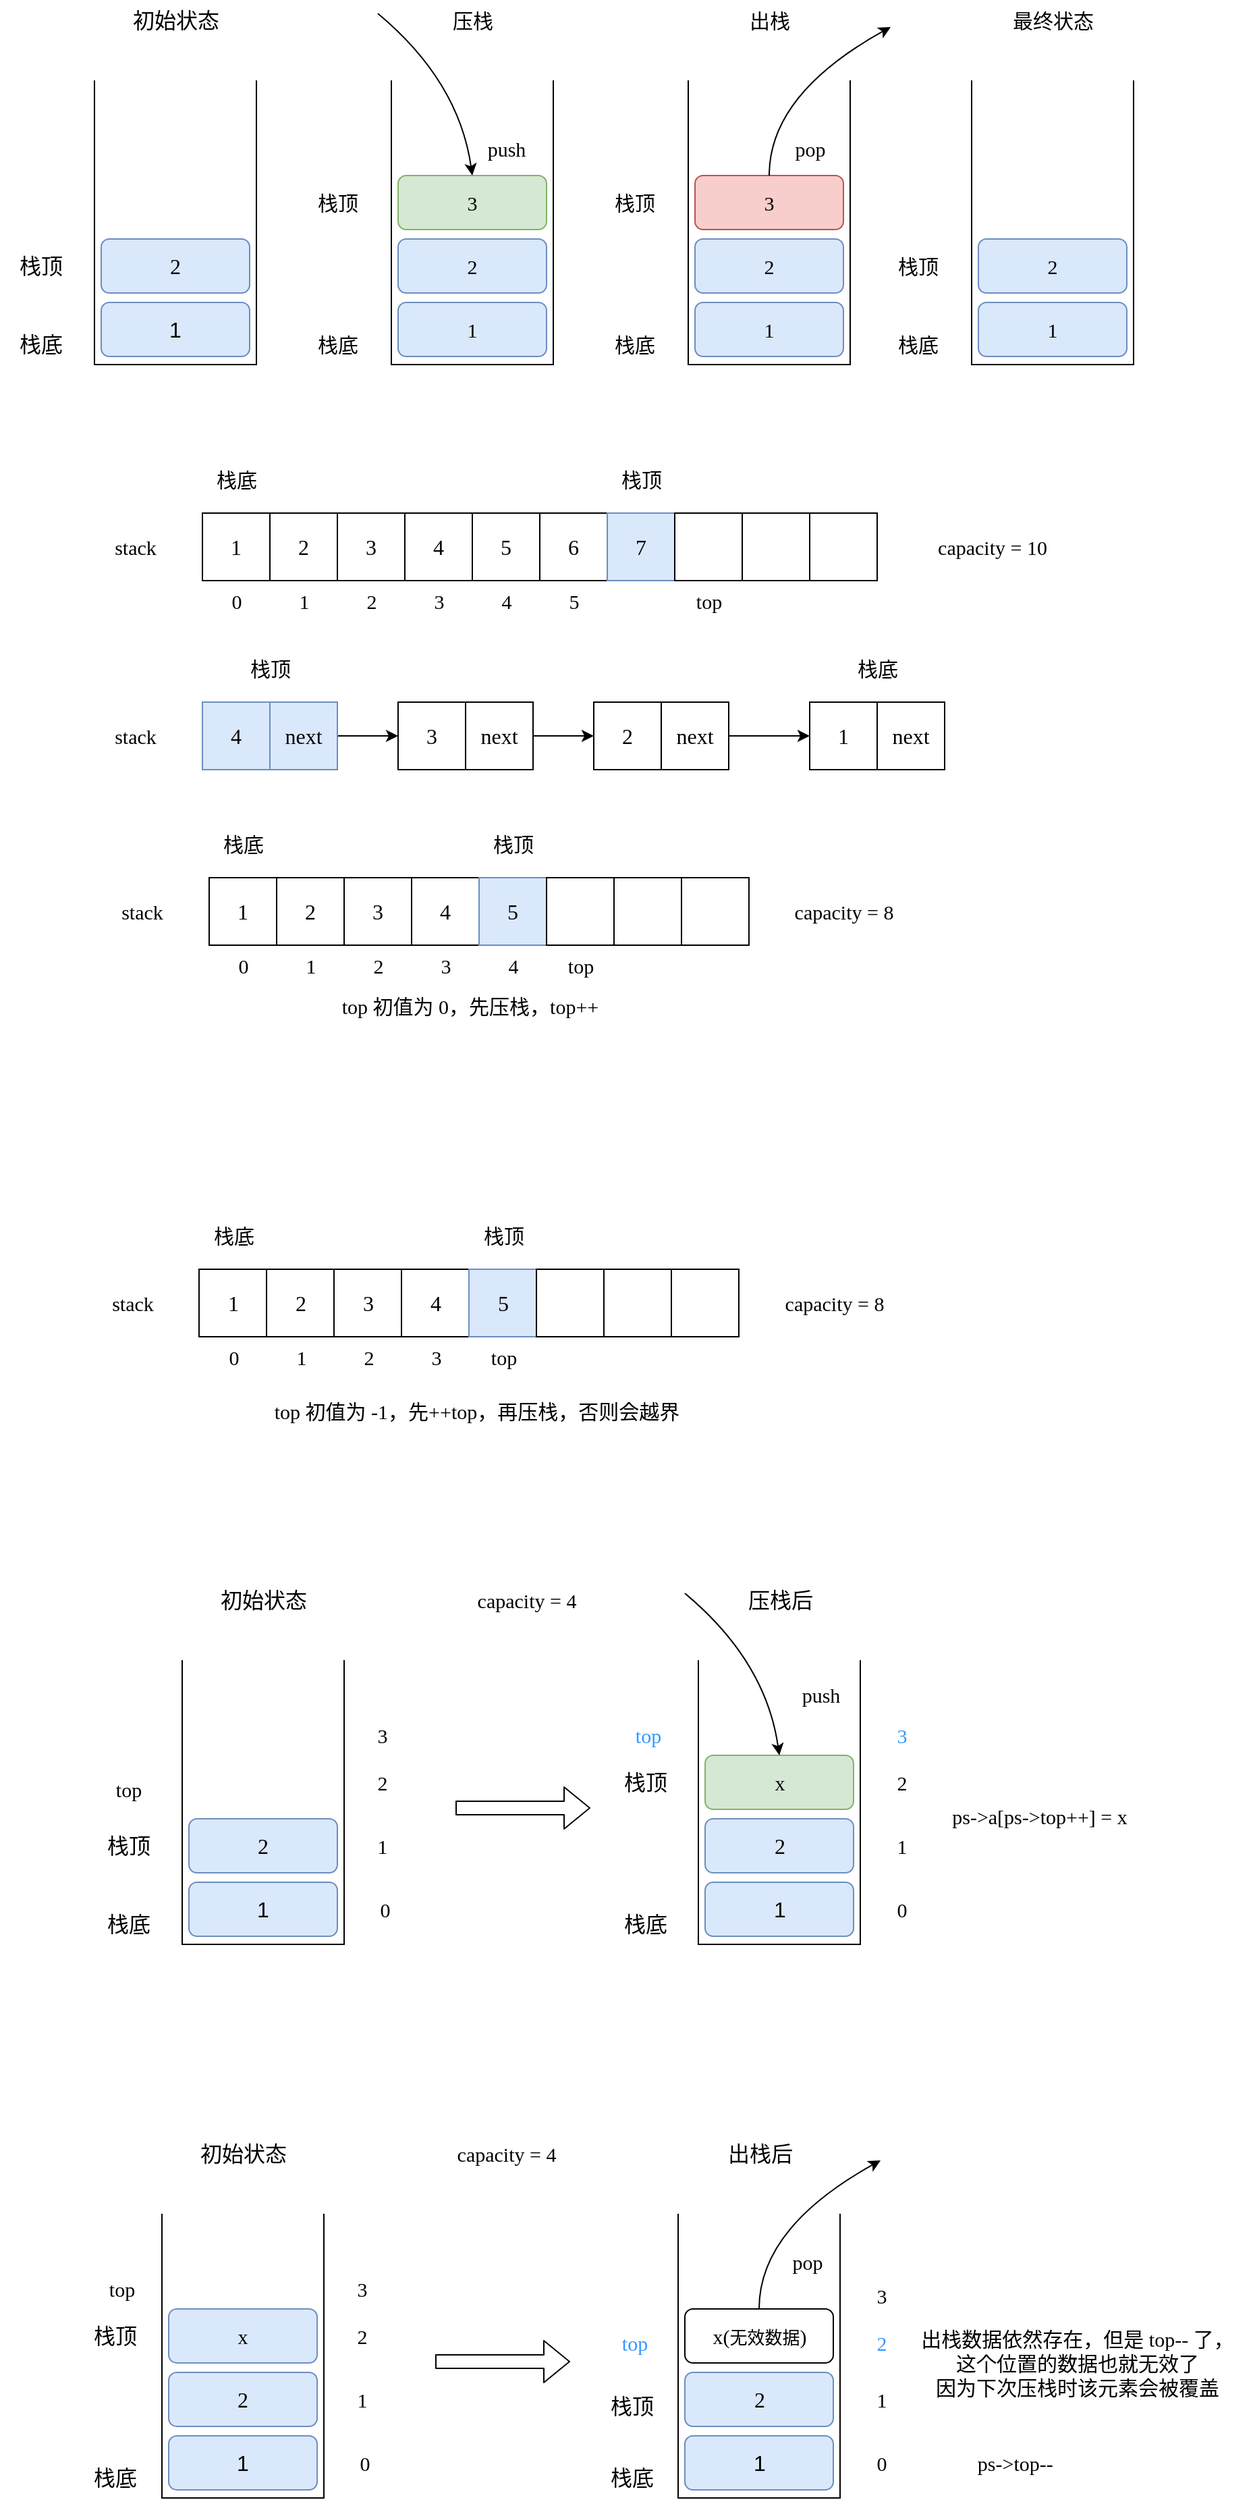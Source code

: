 <mxfile version="20.2.3" type="device"><diagram id="60wvuo0iviCkmxkB--V4" name="第 1 页"><mxGraphModel dx="1038" dy="649" grid="1" gridSize="10" guides="1" tooltips="1" connect="1" arrows="1" fold="1" page="1" pageScale="1" pageWidth="2000" pageHeight="5000" math="0" shadow="0"><root><mxCell id="0"/><mxCell id="1" parent="0"/><mxCell id="sAbOR0zs3oDryg22rv16-1" value="" style="shape=partialRectangle;whiteSpace=wrap;html=1;bottom=1;right=1;left=1;top=0;fillColor=none;routingCenterX=-0.5;" vertex="1" parent="1"><mxGeometry x="180" y="240" width="120" height="210" as="geometry"/></mxCell><mxCell id="sAbOR0zs3oDryg22rv16-2" value="&lt;font style=&quot;font-size: 16px;&quot;&gt;1&lt;/font&gt;" style="rounded=1;whiteSpace=wrap;html=1;fillColor=#dae8fc;strokeColor=#6c8ebf;" vertex="1" parent="1"><mxGeometry x="185" y="404" width="110" height="40" as="geometry"/></mxCell><mxCell id="sAbOR0zs3oDryg22rv16-3" value="&lt;font style=&quot;font-size: 16px;&quot; face=&quot;Comic Sans MS&quot;&gt;2&lt;/font&gt;" style="rounded=1;whiteSpace=wrap;html=1;fillColor=#dae8fc;strokeColor=#6c8ebf;" vertex="1" parent="1"><mxGeometry x="185" y="357" width="110" height="40" as="geometry"/></mxCell><mxCell id="sAbOR0zs3oDryg22rv16-4" value="&lt;font style=&quot;font-size: 16px;&quot; face=&quot;Comic Sans MS&quot;&gt;栈底&lt;/font&gt;" style="text;html=1;align=center;verticalAlign=middle;resizable=0;points=[];autosize=1;strokeColor=none;fillColor=none;" vertex="1" parent="1"><mxGeometry x="110" y="420" width="60" height="30" as="geometry"/></mxCell><mxCell id="sAbOR0zs3oDryg22rv16-5" value="栈顶" style="text;html=1;align=center;verticalAlign=middle;resizable=0;points=[];autosize=1;strokeColor=none;fillColor=none;fontSize=16;fontFamily=Comic Sans MS;" vertex="1" parent="1"><mxGeometry x="110" y="362" width="60" height="30" as="geometry"/></mxCell><mxCell id="sAbOR0zs3oDryg22rv16-6" value="" style="shape=partialRectangle;whiteSpace=wrap;html=1;bottom=1;right=1;left=1;top=0;fillColor=none;routingCenterX=-0.5;fontFamily=Comic Sans MS;fontSize=15;" vertex="1" parent="1"><mxGeometry x="400" y="240" width="120" height="210" as="geometry"/></mxCell><mxCell id="sAbOR0zs3oDryg22rv16-7" value="1" style="rounded=1;whiteSpace=wrap;html=1;fillColor=#dae8fc;strokeColor=#6c8ebf;fontFamily=Comic Sans MS;fontSize=15;" vertex="1" parent="1"><mxGeometry x="405" y="404" width="110" height="40" as="geometry"/></mxCell><mxCell id="sAbOR0zs3oDryg22rv16-8" value="2" style="rounded=1;whiteSpace=wrap;html=1;fillColor=#dae8fc;strokeColor=#6c8ebf;fontFamily=Comic Sans MS;fontSize=15;" vertex="1" parent="1"><mxGeometry x="405" y="357" width="110" height="40" as="geometry"/></mxCell><mxCell id="sAbOR0zs3oDryg22rv16-9" value="&lt;font style=&quot;font-size: 15px;&quot;&gt;栈底&lt;/font&gt;" style="text;html=1;align=center;verticalAlign=middle;resizable=0;points=[];autosize=1;strokeColor=none;fillColor=none;fontFamily=Comic Sans MS;fontSize=15;" vertex="1" parent="1"><mxGeometry x="335" y="420" width="50" height="30" as="geometry"/></mxCell><mxCell id="sAbOR0zs3oDryg22rv16-10" value="栈顶" style="text;html=1;align=center;verticalAlign=middle;resizable=0;points=[];autosize=1;strokeColor=none;fillColor=none;fontSize=15;fontFamily=Comic Sans MS;" vertex="1" parent="1"><mxGeometry x="335" y="315" width="50" height="30" as="geometry"/></mxCell><mxCell id="sAbOR0zs3oDryg22rv16-11" value="3" style="rounded=1;whiteSpace=wrap;html=1;fillColor=#d5e8d4;strokeColor=#82b366;fontFamily=Comic Sans MS;fontSize=15;" vertex="1" parent="1"><mxGeometry x="405" y="310" width="110" height="40" as="geometry"/></mxCell><mxCell id="sAbOR0zs3oDryg22rv16-12" value="" style="endArrow=classic;html=1;fontFamily=Comic Sans MS;fontSize=15;entryX=0.5;entryY=0;entryDx=0;entryDy=0;curved=1;" edge="1" parent="1" target="sAbOR0zs3oDryg22rv16-11"><mxGeometry width="50" height="50" relative="1" as="geometry"><mxPoint x="390" y="190" as="sourcePoint"/><mxPoint x="550" y="310" as="targetPoint"/><Array as="points"><mxPoint x="450" y="240"/></Array></mxGeometry></mxCell><mxCell id="sAbOR0zs3oDryg22rv16-13" value="push" style="text;html=1;align=center;verticalAlign=middle;resizable=0;points=[];autosize=1;strokeColor=none;fillColor=none;fontSize=15;fontFamily=Comic Sans MS;" vertex="1" parent="1"><mxGeometry x="455" y="275" width="60" height="30" as="geometry"/></mxCell><mxCell id="sAbOR0zs3oDryg22rv16-14" value="" style="shape=partialRectangle;whiteSpace=wrap;html=1;bottom=1;right=1;left=1;top=0;fillColor=none;routingCenterX=-0.5;fontFamily=Comic Sans MS;fontSize=15;" vertex="1" parent="1"><mxGeometry x="620" y="240" width="120" height="210" as="geometry"/></mxCell><mxCell id="sAbOR0zs3oDryg22rv16-15" value="1" style="rounded=1;whiteSpace=wrap;html=1;fillColor=#dae8fc;strokeColor=#6c8ebf;fontFamily=Comic Sans MS;fontSize=15;" vertex="1" parent="1"><mxGeometry x="625" y="404" width="110" height="40" as="geometry"/></mxCell><mxCell id="sAbOR0zs3oDryg22rv16-16" value="2" style="rounded=1;whiteSpace=wrap;html=1;fillColor=#dae8fc;strokeColor=#6c8ebf;fontFamily=Comic Sans MS;fontSize=15;" vertex="1" parent="1"><mxGeometry x="625" y="357" width="110" height="40" as="geometry"/></mxCell><mxCell id="sAbOR0zs3oDryg22rv16-17" value="&lt;font style=&quot;font-size: 15px;&quot;&gt;栈底&lt;/font&gt;" style="text;html=1;align=center;verticalAlign=middle;resizable=0;points=[];autosize=1;strokeColor=none;fillColor=none;fontFamily=Comic Sans MS;fontSize=15;" vertex="1" parent="1"><mxGeometry x="555" y="420" width="50" height="30" as="geometry"/></mxCell><mxCell id="sAbOR0zs3oDryg22rv16-18" value="栈顶" style="text;html=1;align=center;verticalAlign=middle;resizable=0;points=[];autosize=1;strokeColor=none;fillColor=none;fontSize=15;fontFamily=Comic Sans MS;" vertex="1" parent="1"><mxGeometry x="555" y="315" width="50" height="30" as="geometry"/></mxCell><mxCell id="sAbOR0zs3oDryg22rv16-19" value="3" style="rounded=1;whiteSpace=wrap;html=1;fillColor=#f8cecc;strokeColor=#b85450;fontFamily=Comic Sans MS;fontSize=15;" vertex="1" parent="1"><mxGeometry x="625" y="310" width="110" height="40" as="geometry"/></mxCell><mxCell id="sAbOR0zs3oDryg22rv16-21" value="pop" style="text;html=1;align=center;verticalAlign=middle;resizable=0;points=[];autosize=1;strokeColor=none;fillColor=none;fontSize=15;fontFamily=Comic Sans MS;" vertex="1" parent="1"><mxGeometry x="685" y="275" width="50" height="30" as="geometry"/></mxCell><mxCell id="sAbOR0zs3oDryg22rv16-23" value="" style="endArrow=classic;html=1;fontFamily=Comic Sans MS;fontSize=15;curved=1;" edge="1" parent="1"><mxGeometry width="50" height="50" relative="1" as="geometry"><mxPoint x="680" y="310" as="sourcePoint"/><mxPoint x="770" y="200" as="targetPoint"/><Array as="points"><mxPoint x="680" y="250"/></Array></mxGeometry></mxCell><mxCell id="sAbOR0zs3oDryg22rv16-24" value="" style="shape=partialRectangle;whiteSpace=wrap;html=1;bottom=1;right=1;left=1;top=0;fillColor=none;routingCenterX=-0.5;fontFamily=Comic Sans MS;fontSize=15;" vertex="1" parent="1"><mxGeometry x="830" y="240" width="120" height="210" as="geometry"/></mxCell><mxCell id="sAbOR0zs3oDryg22rv16-25" value="1" style="rounded=1;whiteSpace=wrap;html=1;fillColor=#dae8fc;strokeColor=#6c8ebf;fontFamily=Comic Sans MS;fontSize=15;" vertex="1" parent="1"><mxGeometry x="835" y="404" width="110" height="40" as="geometry"/></mxCell><mxCell id="sAbOR0zs3oDryg22rv16-26" value="2" style="rounded=1;whiteSpace=wrap;html=1;fillColor=#dae8fc;strokeColor=#6c8ebf;fontFamily=Comic Sans MS;fontSize=15;" vertex="1" parent="1"><mxGeometry x="835" y="357" width="110" height="40" as="geometry"/></mxCell><mxCell id="sAbOR0zs3oDryg22rv16-27" value="&lt;font style=&quot;font-size: 15px;&quot;&gt;栈底&lt;/font&gt;" style="text;html=1;align=center;verticalAlign=middle;resizable=0;points=[];autosize=1;strokeColor=none;fillColor=none;fontFamily=Comic Sans MS;fontSize=15;" vertex="1" parent="1"><mxGeometry x="765" y="420" width="50" height="30" as="geometry"/></mxCell><mxCell id="sAbOR0zs3oDryg22rv16-28" value="栈顶" style="text;html=1;align=center;verticalAlign=middle;resizable=0;points=[];autosize=1;strokeColor=none;fillColor=none;fontSize=15;fontFamily=Comic Sans MS;" vertex="1" parent="1"><mxGeometry x="765" y="362" width="50" height="30" as="geometry"/></mxCell><mxCell id="sAbOR0zs3oDryg22rv16-29" value="压栈" style="text;html=1;align=center;verticalAlign=middle;resizable=0;points=[];autosize=1;strokeColor=none;fillColor=none;fontSize=15;fontFamily=Comic Sans MS;" vertex="1" parent="1"><mxGeometry x="435" y="180" width="50" height="30" as="geometry"/></mxCell><mxCell id="sAbOR0zs3oDryg22rv16-30" value="初始状态" style="text;html=1;align=center;verticalAlign=middle;resizable=0;points=[];autosize=1;strokeColor=none;fillColor=none;fontSize=16;fontFamily=Comic Sans MS;" vertex="1" parent="1"><mxGeometry x="195" y="180" width="90" height="30" as="geometry"/></mxCell><mxCell id="sAbOR0zs3oDryg22rv16-31" value="出栈" style="text;html=1;align=center;verticalAlign=middle;resizable=0;points=[];autosize=1;strokeColor=none;fillColor=none;fontSize=15;fontFamily=Comic Sans MS;" vertex="1" parent="1"><mxGeometry x="655" y="180" width="50" height="30" as="geometry"/></mxCell><mxCell id="sAbOR0zs3oDryg22rv16-32" value="最终状态" style="text;html=1;align=center;verticalAlign=middle;resizable=0;points=[];autosize=1;strokeColor=none;fillColor=none;fontSize=15;fontFamily=Comic Sans MS;" vertex="1" parent="1"><mxGeometry x="850" y="180" width="80" height="30" as="geometry"/></mxCell><mxCell id="sAbOR0zs3oDryg22rv16-33" value="1" style="whiteSpace=wrap;html=1;aspect=fixed;fontFamily=Comic Sans MS;fontSize=16;" vertex="1" parent="1"><mxGeometry x="260" y="560" width="50" height="50" as="geometry"/></mxCell><mxCell id="sAbOR0zs3oDryg22rv16-34" value="2" style="whiteSpace=wrap;html=1;aspect=fixed;fontFamily=Comic Sans MS;fontSize=16;" vertex="1" parent="1"><mxGeometry x="310" y="560" width="50" height="50" as="geometry"/></mxCell><mxCell id="sAbOR0zs3oDryg22rv16-35" value="3" style="whiteSpace=wrap;html=1;aspect=fixed;fontFamily=Comic Sans MS;fontSize=16;" vertex="1" parent="1"><mxGeometry x="360" y="560" width="50" height="50" as="geometry"/></mxCell><mxCell id="sAbOR0zs3oDryg22rv16-36" value="4" style="whiteSpace=wrap;html=1;aspect=fixed;fontFamily=Comic Sans MS;fontSize=16;" vertex="1" parent="1"><mxGeometry x="410" y="560" width="50" height="50" as="geometry"/></mxCell><mxCell id="sAbOR0zs3oDryg22rv16-37" value="5" style="whiteSpace=wrap;html=1;aspect=fixed;fontFamily=Comic Sans MS;fontSize=16;" vertex="1" parent="1"><mxGeometry x="460" y="560" width="50" height="50" as="geometry"/></mxCell><mxCell id="sAbOR0zs3oDryg22rv16-38" value="6" style="whiteSpace=wrap;html=1;aspect=fixed;fontFamily=Comic Sans MS;fontSize=16;" vertex="1" parent="1"><mxGeometry x="510" y="560" width="50" height="50" as="geometry"/></mxCell><mxCell id="sAbOR0zs3oDryg22rv16-39" value="7" style="whiteSpace=wrap;html=1;aspect=fixed;fontFamily=Comic Sans MS;fontSize=16;fillColor=#dae8fc;strokeColor=#6c8ebf;" vertex="1" parent="1"><mxGeometry x="560" y="560" width="50" height="50" as="geometry"/></mxCell><mxCell id="sAbOR0zs3oDryg22rv16-40" value="" style="whiteSpace=wrap;html=1;aspect=fixed;fontFamily=Comic Sans MS;fontSize=16;" vertex="1" parent="1"><mxGeometry x="610" y="560" width="50" height="50" as="geometry"/></mxCell><mxCell id="sAbOR0zs3oDryg22rv16-41" value="" style="whiteSpace=wrap;html=1;aspect=fixed;fontFamily=Comic Sans MS;fontSize=16;" vertex="1" parent="1"><mxGeometry x="660" y="560" width="50" height="50" as="geometry"/></mxCell><mxCell id="sAbOR0zs3oDryg22rv16-42" value="" style="whiteSpace=wrap;html=1;aspect=fixed;fontFamily=Comic Sans MS;fontSize=16;" vertex="1" parent="1"><mxGeometry x="710" y="560" width="50" height="50" as="geometry"/></mxCell><mxCell id="sAbOR0zs3oDryg22rv16-43" value="栈顶" style="text;html=1;align=center;verticalAlign=middle;resizable=0;points=[];autosize=1;strokeColor=none;fillColor=none;fontSize=15;fontFamily=Comic Sans MS;" vertex="1" parent="1"><mxGeometry x="560" y="520" width="50" height="30" as="geometry"/></mxCell><mxCell id="sAbOR0zs3oDryg22rv16-44" value="栈底" style="text;html=1;align=center;verticalAlign=middle;resizable=0;points=[];autosize=1;strokeColor=none;fillColor=none;fontSize=15;fontFamily=Comic Sans MS;" vertex="1" parent="1"><mxGeometry x="260" y="520" width="50" height="30" as="geometry"/></mxCell><mxCell id="sAbOR0zs3oDryg22rv16-46" value="capacity = 10" style="text;html=1;align=center;verticalAlign=middle;resizable=0;points=[];autosize=1;strokeColor=none;fillColor=none;fontSize=15;fontFamily=Comic Sans MS;" vertex="1" parent="1"><mxGeometry x="790" y="570" width="110" height="30" as="geometry"/></mxCell><mxCell id="sAbOR0zs3oDryg22rv16-47" value="0" style="text;html=1;align=center;verticalAlign=middle;resizable=0;points=[];autosize=1;strokeColor=none;fillColor=none;fontSize=15;fontFamily=Comic Sans MS;" vertex="1" parent="1"><mxGeometry x="270" y="610" width="30" height="30" as="geometry"/></mxCell><mxCell id="sAbOR0zs3oDryg22rv16-48" value="1" style="text;html=1;align=center;verticalAlign=middle;resizable=0;points=[];autosize=1;strokeColor=none;fillColor=none;fontSize=15;fontFamily=Comic Sans MS;" vertex="1" parent="1"><mxGeometry x="320" y="610" width="30" height="30" as="geometry"/></mxCell><mxCell id="sAbOR0zs3oDryg22rv16-49" value="2" style="text;html=1;align=center;verticalAlign=middle;resizable=0;points=[];autosize=1;strokeColor=none;fillColor=none;fontSize=15;fontFamily=Comic Sans MS;" vertex="1" parent="1"><mxGeometry x="370" y="610" width="30" height="30" as="geometry"/></mxCell><mxCell id="sAbOR0zs3oDryg22rv16-50" value="3" style="text;html=1;align=center;verticalAlign=middle;resizable=0;points=[];autosize=1;strokeColor=none;fillColor=none;fontSize=15;fontFamily=Comic Sans MS;" vertex="1" parent="1"><mxGeometry x="420" y="610" width="30" height="30" as="geometry"/></mxCell><mxCell id="sAbOR0zs3oDryg22rv16-51" value="4" style="text;html=1;align=center;verticalAlign=middle;resizable=0;points=[];autosize=1;strokeColor=none;fillColor=none;fontSize=15;fontFamily=Comic Sans MS;" vertex="1" parent="1"><mxGeometry x="470" y="610" width="30" height="30" as="geometry"/></mxCell><mxCell id="sAbOR0zs3oDryg22rv16-52" value="5" style="text;html=1;align=center;verticalAlign=middle;resizable=0;points=[];autosize=1;strokeColor=none;fillColor=none;fontSize=15;fontFamily=Comic Sans MS;" vertex="1" parent="1"><mxGeometry x="520" y="610" width="30" height="30" as="geometry"/></mxCell><mxCell id="sAbOR0zs3oDryg22rv16-53" value="top" style="text;html=1;align=center;verticalAlign=middle;resizable=0;points=[];autosize=1;strokeColor=none;fillColor=none;fontSize=15;fontFamily=Comic Sans MS;" vertex="1" parent="1"><mxGeometry x="610" y="610" width="50" height="30" as="geometry"/></mxCell><mxCell id="sAbOR0zs3oDryg22rv16-54" value="stack" style="text;html=1;align=center;verticalAlign=middle;resizable=0;points=[];autosize=1;strokeColor=none;fillColor=none;fontSize=15;fontFamily=Comic Sans MS;" vertex="1" parent="1"><mxGeometry x="180" y="570" width="60" height="30" as="geometry"/></mxCell><mxCell id="sAbOR0zs3oDryg22rv16-55" value="4" style="whiteSpace=wrap;html=1;aspect=fixed;fontFamily=Comic Sans MS;fontSize=16;fillColor=#dae8fc;strokeColor=#6c8ebf;" vertex="1" parent="1"><mxGeometry x="260" y="700" width="50" height="50" as="geometry"/></mxCell><mxCell id="sAbOR0zs3oDryg22rv16-67" style="edgeStyle=orthogonalEdgeStyle;curved=1;orthogonalLoop=1;jettySize=auto;html=1;entryX=0;entryY=0.5;entryDx=0;entryDy=0;fontFamily=Comic Sans MS;fontSize=15;" edge="1" parent="1" source="sAbOR0zs3oDryg22rv16-56" target="sAbOR0zs3oDryg22rv16-57"><mxGeometry relative="1" as="geometry"/></mxCell><mxCell id="sAbOR0zs3oDryg22rv16-56" value="next" style="whiteSpace=wrap;html=1;aspect=fixed;fontFamily=Comic Sans MS;fontSize=16;fillColor=#dae8fc;strokeColor=#6c8ebf;" vertex="1" parent="1"><mxGeometry x="310" y="700" width="50" height="50" as="geometry"/></mxCell><mxCell id="sAbOR0zs3oDryg22rv16-57" value="3" style="whiteSpace=wrap;html=1;aspect=fixed;fontFamily=Comic Sans MS;fontSize=16;" vertex="1" parent="1"><mxGeometry x="405" y="700" width="50" height="50" as="geometry"/></mxCell><mxCell id="sAbOR0zs3oDryg22rv16-68" style="edgeStyle=orthogonalEdgeStyle;curved=1;orthogonalLoop=1;jettySize=auto;html=1;entryX=0;entryY=0.5;entryDx=0;entryDy=0;fontFamily=Comic Sans MS;fontSize=15;" edge="1" parent="1" source="sAbOR0zs3oDryg22rv16-58" target="sAbOR0zs3oDryg22rv16-59"><mxGeometry relative="1" as="geometry"/></mxCell><mxCell id="sAbOR0zs3oDryg22rv16-58" value="next" style="whiteSpace=wrap;html=1;aspect=fixed;fontFamily=Comic Sans MS;fontSize=16;" vertex="1" parent="1"><mxGeometry x="455" y="700" width="50" height="50" as="geometry"/></mxCell><mxCell id="sAbOR0zs3oDryg22rv16-59" value="2" style="whiteSpace=wrap;html=1;aspect=fixed;fontFamily=Comic Sans MS;fontSize=16;" vertex="1" parent="1"><mxGeometry x="550" y="700" width="50" height="50" as="geometry"/></mxCell><mxCell id="sAbOR0zs3oDryg22rv16-69" style="edgeStyle=orthogonalEdgeStyle;curved=1;orthogonalLoop=1;jettySize=auto;html=1;entryX=0;entryY=0.5;entryDx=0;entryDy=0;fontFamily=Comic Sans MS;fontSize=15;" edge="1" parent="1" source="sAbOR0zs3oDryg22rv16-60" target="sAbOR0zs3oDryg22rv16-61"><mxGeometry relative="1" as="geometry"/></mxCell><mxCell id="sAbOR0zs3oDryg22rv16-60" value="next" style="whiteSpace=wrap;html=1;aspect=fixed;fontFamily=Comic Sans MS;fontSize=16;" vertex="1" parent="1"><mxGeometry x="600" y="700" width="50" height="50" as="geometry"/></mxCell><mxCell id="sAbOR0zs3oDryg22rv16-61" value="1" style="whiteSpace=wrap;html=1;aspect=fixed;fontFamily=Comic Sans MS;fontSize=16;" vertex="1" parent="1"><mxGeometry x="710" y="700" width="50" height="50" as="geometry"/></mxCell><mxCell id="sAbOR0zs3oDryg22rv16-62" value="next" style="whiteSpace=wrap;html=1;aspect=fixed;fontFamily=Comic Sans MS;fontSize=16;" vertex="1" parent="1"><mxGeometry x="760" y="700" width="50" height="50" as="geometry"/></mxCell><mxCell id="sAbOR0zs3oDryg22rv16-64" value="stack" style="text;html=1;align=center;verticalAlign=middle;resizable=0;points=[];autosize=1;strokeColor=none;fillColor=none;fontSize=15;fontFamily=Comic Sans MS;" vertex="1" parent="1"><mxGeometry x="180" y="710" width="60" height="30" as="geometry"/></mxCell><mxCell id="sAbOR0zs3oDryg22rv16-65" value="栈顶" style="text;html=1;align=center;verticalAlign=middle;resizable=0;points=[];autosize=1;strokeColor=none;fillColor=none;fontSize=15;fontFamily=Comic Sans MS;" vertex="1" parent="1"><mxGeometry x="285" y="660" width="50" height="30" as="geometry"/></mxCell><mxCell id="sAbOR0zs3oDryg22rv16-66" value="栈底" style="text;html=1;align=center;verticalAlign=middle;resizable=0;points=[];autosize=1;strokeColor=none;fillColor=none;fontSize=15;fontFamily=Comic Sans MS;" vertex="1" parent="1"><mxGeometry x="735" y="660" width="50" height="30" as="geometry"/></mxCell><mxCell id="sAbOR0zs3oDryg22rv16-71" value="1" style="whiteSpace=wrap;html=1;aspect=fixed;fontFamily=Comic Sans MS;fontSize=16;" vertex="1" parent="1"><mxGeometry x="265" y="830" width="50" height="50" as="geometry"/></mxCell><mxCell id="sAbOR0zs3oDryg22rv16-72" value="2" style="whiteSpace=wrap;html=1;aspect=fixed;fontFamily=Comic Sans MS;fontSize=16;" vertex="1" parent="1"><mxGeometry x="315" y="830" width="50" height="50" as="geometry"/></mxCell><mxCell id="sAbOR0zs3oDryg22rv16-73" value="3" style="whiteSpace=wrap;html=1;aspect=fixed;fontFamily=Comic Sans MS;fontSize=16;" vertex="1" parent="1"><mxGeometry x="365" y="830" width="50" height="50" as="geometry"/></mxCell><mxCell id="sAbOR0zs3oDryg22rv16-74" value="4" style="whiteSpace=wrap;html=1;aspect=fixed;fontFamily=Comic Sans MS;fontSize=16;" vertex="1" parent="1"><mxGeometry x="415" y="830" width="50" height="50" as="geometry"/></mxCell><mxCell id="sAbOR0zs3oDryg22rv16-75" value="5" style="whiteSpace=wrap;html=1;aspect=fixed;fontFamily=Comic Sans MS;fontSize=16;fillColor=#dae8fc;strokeColor=#6c8ebf;" vertex="1" parent="1"><mxGeometry x="465" y="830" width="50" height="50" as="geometry"/></mxCell><mxCell id="sAbOR0zs3oDryg22rv16-76" value="" style="whiteSpace=wrap;html=1;aspect=fixed;fontFamily=Comic Sans MS;fontSize=16;" vertex="1" parent="1"><mxGeometry x="515" y="830" width="50" height="50" as="geometry"/></mxCell><mxCell id="sAbOR0zs3oDryg22rv16-77" value="" style="whiteSpace=wrap;html=1;aspect=fixed;fontFamily=Comic Sans MS;fontSize=16;" vertex="1" parent="1"><mxGeometry x="565" y="830" width="50" height="50" as="geometry"/></mxCell><mxCell id="sAbOR0zs3oDryg22rv16-81" value="栈顶" style="text;html=1;align=center;verticalAlign=middle;resizable=0;points=[];autosize=1;strokeColor=none;fillColor=none;fontSize=15;fontFamily=Comic Sans MS;" vertex="1" parent="1"><mxGeometry x="465" y="790" width="50" height="30" as="geometry"/></mxCell><mxCell id="sAbOR0zs3oDryg22rv16-82" value="栈底" style="text;html=1;align=center;verticalAlign=middle;resizable=0;points=[];autosize=1;strokeColor=none;fillColor=none;fontSize=15;fontFamily=Comic Sans MS;" vertex="1" parent="1"><mxGeometry x="265" y="790" width="50" height="30" as="geometry"/></mxCell><mxCell id="sAbOR0zs3oDryg22rv16-83" value="capacity = 8" style="text;html=1;align=center;verticalAlign=middle;resizable=0;points=[];autosize=1;strokeColor=none;fillColor=none;fontSize=15;fontFamily=Comic Sans MS;" vertex="1" parent="1"><mxGeometry x="680" y="840" width="110" height="30" as="geometry"/></mxCell><mxCell id="sAbOR0zs3oDryg22rv16-84" value="0" style="text;html=1;align=center;verticalAlign=middle;resizable=0;points=[];autosize=1;strokeColor=none;fillColor=none;fontSize=15;fontFamily=Comic Sans MS;" vertex="1" parent="1"><mxGeometry x="275" y="880" width="30" height="30" as="geometry"/></mxCell><mxCell id="sAbOR0zs3oDryg22rv16-85" value="1" style="text;html=1;align=center;verticalAlign=middle;resizable=0;points=[];autosize=1;strokeColor=none;fillColor=none;fontSize=15;fontFamily=Comic Sans MS;" vertex="1" parent="1"><mxGeometry x="325" y="880" width="30" height="30" as="geometry"/></mxCell><mxCell id="sAbOR0zs3oDryg22rv16-86" value="2" style="text;html=1;align=center;verticalAlign=middle;resizable=0;points=[];autosize=1;strokeColor=none;fillColor=none;fontSize=15;fontFamily=Comic Sans MS;" vertex="1" parent="1"><mxGeometry x="375" y="880" width="30" height="30" as="geometry"/></mxCell><mxCell id="sAbOR0zs3oDryg22rv16-87" value="3" style="text;html=1;align=center;verticalAlign=middle;resizable=0;points=[];autosize=1;strokeColor=none;fillColor=none;fontSize=15;fontFamily=Comic Sans MS;" vertex="1" parent="1"><mxGeometry x="425" y="880" width="30" height="30" as="geometry"/></mxCell><mxCell id="sAbOR0zs3oDryg22rv16-90" value="top" style="text;html=1;align=center;verticalAlign=middle;resizable=0;points=[];autosize=1;strokeColor=none;fillColor=none;fontSize=15;fontFamily=Comic Sans MS;" vertex="1" parent="1"><mxGeometry x="515" y="880" width="50" height="30" as="geometry"/></mxCell><mxCell id="sAbOR0zs3oDryg22rv16-91" value="stack" style="text;html=1;align=center;verticalAlign=middle;resizable=0;points=[];autosize=1;strokeColor=none;fillColor=none;fontSize=15;fontFamily=Comic Sans MS;" vertex="1" parent="1"><mxGeometry x="185" y="840" width="60" height="30" as="geometry"/></mxCell><mxCell id="sAbOR0zs3oDryg22rv16-92" value="" style="whiteSpace=wrap;html=1;aspect=fixed;fontFamily=Comic Sans MS;fontSize=16;" vertex="1" parent="1"><mxGeometry x="615" y="830" width="50" height="50" as="geometry"/></mxCell><mxCell id="sAbOR0zs3oDryg22rv16-95" value="1" style="whiteSpace=wrap;html=1;aspect=fixed;fontFamily=Comic Sans MS;fontSize=16;" vertex="1" parent="1"><mxGeometry x="257.5" y="1120" width="50" height="50" as="geometry"/></mxCell><mxCell id="sAbOR0zs3oDryg22rv16-96" value="2" style="whiteSpace=wrap;html=1;aspect=fixed;fontFamily=Comic Sans MS;fontSize=16;" vertex="1" parent="1"><mxGeometry x="307.5" y="1120" width="50" height="50" as="geometry"/></mxCell><mxCell id="sAbOR0zs3oDryg22rv16-97" value="3" style="whiteSpace=wrap;html=1;aspect=fixed;fontFamily=Comic Sans MS;fontSize=16;" vertex="1" parent="1"><mxGeometry x="357.5" y="1120" width="50" height="50" as="geometry"/></mxCell><mxCell id="sAbOR0zs3oDryg22rv16-98" value="4" style="whiteSpace=wrap;html=1;aspect=fixed;fontFamily=Comic Sans MS;fontSize=16;" vertex="1" parent="1"><mxGeometry x="407.5" y="1120" width="50" height="50" as="geometry"/></mxCell><mxCell id="sAbOR0zs3oDryg22rv16-99" value="5" style="whiteSpace=wrap;html=1;aspect=fixed;fontFamily=Comic Sans MS;fontSize=16;fillColor=#dae8fc;strokeColor=#6c8ebf;" vertex="1" parent="1"><mxGeometry x="457.5" y="1120" width="50" height="50" as="geometry"/></mxCell><mxCell id="sAbOR0zs3oDryg22rv16-100" value="" style="whiteSpace=wrap;html=1;aspect=fixed;fontFamily=Comic Sans MS;fontSize=16;" vertex="1" parent="1"><mxGeometry x="507.5" y="1120" width="50" height="50" as="geometry"/></mxCell><mxCell id="sAbOR0zs3oDryg22rv16-101" value="" style="whiteSpace=wrap;html=1;aspect=fixed;fontFamily=Comic Sans MS;fontSize=16;" vertex="1" parent="1"><mxGeometry x="557.5" y="1120" width="50" height="50" as="geometry"/></mxCell><mxCell id="sAbOR0zs3oDryg22rv16-102" value="栈顶" style="text;html=1;align=center;verticalAlign=middle;resizable=0;points=[];autosize=1;strokeColor=none;fillColor=none;fontSize=15;fontFamily=Comic Sans MS;" vertex="1" parent="1"><mxGeometry x="457.5" y="1080" width="50" height="30" as="geometry"/></mxCell><mxCell id="sAbOR0zs3oDryg22rv16-103" value="栈底" style="text;html=1;align=center;verticalAlign=middle;resizable=0;points=[];autosize=1;strokeColor=none;fillColor=none;fontSize=15;fontFamily=Comic Sans MS;" vertex="1" parent="1"><mxGeometry x="257.5" y="1080" width="50" height="30" as="geometry"/></mxCell><mxCell id="sAbOR0zs3oDryg22rv16-104" value="capacity = 8" style="text;html=1;align=center;verticalAlign=middle;resizable=0;points=[];autosize=1;strokeColor=none;fillColor=none;fontSize=15;fontFamily=Comic Sans MS;" vertex="1" parent="1"><mxGeometry x="672.5" y="1130" width="110" height="30" as="geometry"/></mxCell><mxCell id="sAbOR0zs3oDryg22rv16-105" value="0" style="text;html=1;align=center;verticalAlign=middle;resizable=0;points=[];autosize=1;strokeColor=none;fillColor=none;fontSize=15;fontFamily=Comic Sans MS;" vertex="1" parent="1"><mxGeometry x="267.5" y="1170" width="30" height="30" as="geometry"/></mxCell><mxCell id="sAbOR0zs3oDryg22rv16-106" value="1" style="text;html=1;align=center;verticalAlign=middle;resizable=0;points=[];autosize=1;strokeColor=none;fillColor=none;fontSize=15;fontFamily=Comic Sans MS;" vertex="1" parent="1"><mxGeometry x="317.5" y="1170" width="30" height="30" as="geometry"/></mxCell><mxCell id="sAbOR0zs3oDryg22rv16-107" value="2" style="text;html=1;align=center;verticalAlign=middle;resizable=0;points=[];autosize=1;strokeColor=none;fillColor=none;fontSize=15;fontFamily=Comic Sans MS;" vertex="1" parent="1"><mxGeometry x="367.5" y="1170" width="30" height="30" as="geometry"/></mxCell><mxCell id="sAbOR0zs3oDryg22rv16-108" value="3" style="text;html=1;align=center;verticalAlign=middle;resizable=0;points=[];autosize=1;strokeColor=none;fillColor=none;fontSize=15;fontFamily=Comic Sans MS;" vertex="1" parent="1"><mxGeometry x="417.5" y="1170" width="30" height="30" as="geometry"/></mxCell><mxCell id="sAbOR0zs3oDryg22rv16-109" value="top" style="text;html=1;align=center;verticalAlign=middle;resizable=0;points=[];autosize=1;strokeColor=none;fillColor=none;fontSize=15;fontFamily=Comic Sans MS;" vertex="1" parent="1"><mxGeometry x="457.5" y="1170" width="50" height="30" as="geometry"/></mxCell><mxCell id="sAbOR0zs3oDryg22rv16-110" value="stack" style="text;html=1;align=center;verticalAlign=middle;resizable=0;points=[];autosize=1;strokeColor=none;fillColor=none;fontSize=15;fontFamily=Comic Sans MS;" vertex="1" parent="1"><mxGeometry x="177.5" y="1130" width="60" height="30" as="geometry"/></mxCell><mxCell id="sAbOR0zs3oDryg22rv16-111" value="" style="whiteSpace=wrap;html=1;aspect=fixed;fontFamily=Comic Sans MS;fontSize=16;" vertex="1" parent="1"><mxGeometry x="607.5" y="1120" width="50" height="50" as="geometry"/></mxCell><mxCell id="sAbOR0zs3oDryg22rv16-112" value="4" style="text;html=1;align=center;verticalAlign=middle;resizable=0;points=[];autosize=1;strokeColor=none;fillColor=none;fontSize=15;fontFamily=Comic Sans MS;" vertex="1" parent="1"><mxGeometry x="475" y="880" width="30" height="30" as="geometry"/></mxCell><mxCell id="sAbOR0zs3oDryg22rv16-113" value="top 初值为 0，先压栈，top++" style="text;html=1;align=center;verticalAlign=middle;resizable=0;points=[];autosize=1;strokeColor=none;fillColor=none;fontSize=15;fontFamily=Comic Sans MS;" vertex="1" parent="1"><mxGeometry x="347.5" y="910" width="220" height="30" as="geometry"/></mxCell><mxCell id="sAbOR0zs3oDryg22rv16-114" value="top 初值为 -1，先++top，再压栈，否则会越界" style="text;html=1;align=center;verticalAlign=middle;resizable=0;points=[];autosize=1;strokeColor=none;fillColor=none;fontSize=15;fontFamily=Comic Sans MS;" vertex="1" parent="1"><mxGeometry x="297.5" y="1210" width="330" height="30" as="geometry"/></mxCell><mxCell id="sAbOR0zs3oDryg22rv16-116" value="" style="shape=partialRectangle;whiteSpace=wrap;html=1;bottom=1;right=1;left=1;top=0;fillColor=none;routingCenterX=-0.5;" vertex="1" parent="1"><mxGeometry x="245" y="1410" width="120" height="210" as="geometry"/></mxCell><mxCell id="sAbOR0zs3oDryg22rv16-117" value="&lt;font style=&quot;font-size: 16px;&quot;&gt;1&lt;/font&gt;" style="rounded=1;whiteSpace=wrap;html=1;fillColor=#dae8fc;strokeColor=#6c8ebf;" vertex="1" parent="1"><mxGeometry x="250" y="1574" width="110" height="40" as="geometry"/></mxCell><mxCell id="sAbOR0zs3oDryg22rv16-118" value="&lt;font style=&quot;font-size: 16px;&quot; face=&quot;Comic Sans MS&quot;&gt;2&lt;/font&gt;" style="rounded=1;whiteSpace=wrap;html=1;fillColor=#dae8fc;strokeColor=#6c8ebf;" vertex="1" parent="1"><mxGeometry x="250" y="1527" width="110" height="40" as="geometry"/></mxCell><mxCell id="sAbOR0zs3oDryg22rv16-119" value="&lt;font style=&quot;font-size: 16px;&quot; face=&quot;Comic Sans MS&quot;&gt;栈底&lt;/font&gt;" style="text;html=1;align=center;verticalAlign=middle;resizable=0;points=[];autosize=1;strokeColor=none;fillColor=none;" vertex="1" parent="1"><mxGeometry x="175" y="1590" width="60" height="30" as="geometry"/></mxCell><mxCell id="sAbOR0zs3oDryg22rv16-120" value="栈顶" style="text;html=1;align=center;verticalAlign=middle;resizable=0;points=[];autosize=1;strokeColor=none;fillColor=none;fontSize=16;fontFamily=Comic Sans MS;" vertex="1" parent="1"><mxGeometry x="175" y="1532" width="60" height="30" as="geometry"/></mxCell><mxCell id="sAbOR0zs3oDryg22rv16-121" value="初始状态" style="text;html=1;align=center;verticalAlign=middle;resizable=0;points=[];autosize=1;strokeColor=none;fillColor=none;fontSize=16;fontFamily=Comic Sans MS;" vertex="1" parent="1"><mxGeometry x="260" y="1350" width="90" height="30" as="geometry"/></mxCell><mxCell id="sAbOR0zs3oDryg22rv16-122" value="" style="shape=partialRectangle;whiteSpace=wrap;html=1;bottom=1;right=1;left=1;top=0;fillColor=none;routingCenterX=-0.5;" vertex="1" parent="1"><mxGeometry x="627.5" y="1410" width="120" height="210" as="geometry"/></mxCell><mxCell id="sAbOR0zs3oDryg22rv16-123" value="&lt;font style=&quot;font-size: 16px;&quot;&gt;1&lt;/font&gt;" style="rounded=1;whiteSpace=wrap;html=1;fillColor=#dae8fc;strokeColor=#6c8ebf;" vertex="1" parent="1"><mxGeometry x="632.5" y="1574" width="110" height="40" as="geometry"/></mxCell><mxCell id="sAbOR0zs3oDryg22rv16-124" value="&lt;font style=&quot;font-size: 16px;&quot; face=&quot;Comic Sans MS&quot;&gt;2&lt;/font&gt;" style="rounded=1;whiteSpace=wrap;html=1;fillColor=#dae8fc;strokeColor=#6c8ebf;" vertex="1" parent="1"><mxGeometry x="632.5" y="1527" width="110" height="40" as="geometry"/></mxCell><mxCell id="sAbOR0zs3oDryg22rv16-125" value="&lt;font style=&quot;font-size: 16px;&quot; face=&quot;Comic Sans MS&quot;&gt;栈底&lt;/font&gt;" style="text;html=1;align=center;verticalAlign=middle;resizable=0;points=[];autosize=1;strokeColor=none;fillColor=none;" vertex="1" parent="1"><mxGeometry x="557.5" y="1590" width="60" height="30" as="geometry"/></mxCell><mxCell id="sAbOR0zs3oDryg22rv16-126" value="栈顶" style="text;html=1;align=center;verticalAlign=middle;resizable=0;points=[];autosize=1;strokeColor=none;fillColor=none;fontSize=16;fontFamily=Comic Sans MS;" vertex="1" parent="1"><mxGeometry x="557.5" y="1485" width="60" height="30" as="geometry"/></mxCell><mxCell id="sAbOR0zs3oDryg22rv16-127" value="压栈后" style="text;html=1;align=center;verticalAlign=middle;resizable=0;points=[];autosize=1;strokeColor=none;fillColor=none;fontSize=16;fontFamily=Comic Sans MS;" vertex="1" parent="1"><mxGeometry x="652.5" y="1350" width="70" height="30" as="geometry"/></mxCell><mxCell id="sAbOR0zs3oDryg22rv16-128" value="top" style="text;html=1;align=center;verticalAlign=middle;resizable=0;points=[];autosize=1;strokeColor=none;fillColor=none;fontSize=15;fontFamily=Comic Sans MS;" vertex="1" parent="1"><mxGeometry x="180" y="1490" width="50" height="30" as="geometry"/></mxCell><mxCell id="sAbOR0zs3oDryg22rv16-129" value="0" style="text;html=1;align=center;verticalAlign=middle;resizable=0;points=[];autosize=1;strokeColor=none;fillColor=none;fontSize=15;fontFamily=Comic Sans MS;" vertex="1" parent="1"><mxGeometry x="380" y="1579" width="30" height="30" as="geometry"/></mxCell><mxCell id="sAbOR0zs3oDryg22rv16-130" value="1" style="text;html=1;align=center;verticalAlign=middle;resizable=0;points=[];autosize=1;strokeColor=none;fillColor=none;fontSize=15;fontFamily=Comic Sans MS;" vertex="1" parent="1"><mxGeometry x="377.5" y="1532" width="30" height="30" as="geometry"/></mxCell><mxCell id="sAbOR0zs3oDryg22rv16-131" value="2" style="text;html=1;align=center;verticalAlign=middle;resizable=0;points=[];autosize=1;strokeColor=none;fillColor=none;fontSize=15;fontFamily=Comic Sans MS;" vertex="1" parent="1"><mxGeometry x="377.5" y="1485" width="30" height="30" as="geometry"/></mxCell><mxCell id="sAbOR0zs3oDryg22rv16-132" value="x" style="rounded=1;whiteSpace=wrap;html=1;fillColor=#d5e8d4;strokeColor=#82b366;fontFamily=Comic Sans MS;fontSize=15;" vertex="1" parent="1"><mxGeometry x="632.5" y="1480" width="110" height="40" as="geometry"/></mxCell><mxCell id="sAbOR0zs3oDryg22rv16-133" value="" style="endArrow=classic;html=1;fontFamily=Comic Sans MS;fontSize=15;entryX=0.5;entryY=0;entryDx=0;entryDy=0;curved=1;" edge="1" parent="1"><mxGeometry width="50" height="50" relative="1" as="geometry"><mxPoint x="617.5" y="1360" as="sourcePoint"/><mxPoint x="687.5" y="1480" as="targetPoint"/><Array as="points"><mxPoint x="677.5" y="1410"/></Array></mxGeometry></mxCell><mxCell id="sAbOR0zs3oDryg22rv16-134" value="&lt;font color=&quot;#3399ff&quot;&gt;top&lt;/font&gt;" style="text;html=1;align=center;verticalAlign=middle;resizable=0;points=[];autosize=1;strokeColor=none;fillColor=none;fontSize=15;fontFamily=Comic Sans MS;" vertex="1" parent="1"><mxGeometry x="565" y="1450" width="50" height="30" as="geometry"/></mxCell><mxCell id="sAbOR0zs3oDryg22rv16-135" value="0" style="text;html=1;align=center;verticalAlign=middle;resizable=0;points=[];autosize=1;strokeColor=none;fillColor=none;fontSize=15;fontFamily=Comic Sans MS;fontColor=#000000;" vertex="1" parent="1"><mxGeometry x="762.5" y="1579" width="30" height="30" as="geometry"/></mxCell><mxCell id="sAbOR0zs3oDryg22rv16-136" value="1" style="text;html=1;align=center;verticalAlign=middle;resizable=0;points=[];autosize=1;strokeColor=none;fillColor=none;fontSize=15;fontFamily=Comic Sans MS;fontColor=#000000;" vertex="1" parent="1"><mxGeometry x="762.5" y="1532" width="30" height="30" as="geometry"/></mxCell><mxCell id="sAbOR0zs3oDryg22rv16-138" value="2" style="text;html=1;align=center;verticalAlign=middle;resizable=0;points=[];autosize=1;strokeColor=none;fillColor=none;fontSize=15;fontFamily=Comic Sans MS;fontColor=#000000;" vertex="1" parent="1"><mxGeometry x="762.5" y="1485" width="30" height="30" as="geometry"/></mxCell><mxCell id="sAbOR0zs3oDryg22rv16-140" value="&lt;font color=&quot;#3399ff&quot;&gt;3&lt;/font&gt;" style="text;html=1;align=center;verticalAlign=middle;resizable=0;points=[];autosize=1;strokeColor=none;fillColor=none;fontSize=15;fontFamily=Comic Sans MS;fontColor=#000000;" vertex="1" parent="1"><mxGeometry x="762.5" y="1450" width="30" height="30" as="geometry"/></mxCell><mxCell id="sAbOR0zs3oDryg22rv16-141" value="" style="shape=flexArrow;endArrow=classic;html=1;fontFamily=Comic Sans MS;fontSize=15;fontColor=#000000;curved=1;" edge="1" parent="1"><mxGeometry width="50" height="50" relative="1" as="geometry"><mxPoint x="447.5" y="1519" as="sourcePoint"/><mxPoint x="547.5" y="1519" as="targetPoint"/></mxGeometry></mxCell><mxCell id="sAbOR0zs3oDryg22rv16-142" value="ps-&amp;gt;a[ps-&amp;gt;top++] = x" style="text;html=1;align=center;verticalAlign=middle;resizable=0;points=[];autosize=1;strokeColor=none;fillColor=none;fontSize=15;fontFamily=Comic Sans MS;fontColor=#000000;" vertex="1" parent="1"><mxGeometry x="800" y="1510" width="160" height="30" as="geometry"/></mxCell><mxCell id="sAbOR0zs3oDryg22rv16-143" value="&lt;font color=&quot;#000000&quot;&gt;capacity = 4&lt;/font&gt;" style="text;html=1;align=center;verticalAlign=middle;resizable=0;points=[];autosize=1;strokeColor=none;fillColor=none;fontSize=15;fontFamily=Comic Sans MS;fontColor=#3399FF;" vertex="1" parent="1"><mxGeometry x="445" y="1350" width="110" height="30" as="geometry"/></mxCell><mxCell id="sAbOR0zs3oDryg22rv16-144" value="3" style="text;html=1;align=center;verticalAlign=middle;resizable=0;points=[];autosize=1;strokeColor=none;fillColor=none;fontSize=15;fontFamily=Comic Sans MS;fontColor=#000000;" vertex="1" parent="1"><mxGeometry x="377.5" y="1450" width="30" height="30" as="geometry"/></mxCell><mxCell id="sAbOR0zs3oDryg22rv16-146" value="" style="shape=partialRectangle;whiteSpace=wrap;html=1;bottom=1;right=1;left=1;top=0;fillColor=none;routingCenterX=-0.5;" vertex="1" parent="1"><mxGeometry x="230" y="1820" width="120" height="210" as="geometry"/></mxCell><mxCell id="sAbOR0zs3oDryg22rv16-147" value="&lt;font style=&quot;font-size: 16px;&quot;&gt;1&lt;/font&gt;" style="rounded=1;whiteSpace=wrap;html=1;fillColor=#dae8fc;strokeColor=#6c8ebf;" vertex="1" parent="1"><mxGeometry x="235" y="1984" width="110" height="40" as="geometry"/></mxCell><mxCell id="sAbOR0zs3oDryg22rv16-148" value="&lt;font style=&quot;font-size: 16px;&quot; face=&quot;Comic Sans MS&quot;&gt;2&lt;/font&gt;" style="rounded=1;whiteSpace=wrap;html=1;fillColor=#dae8fc;strokeColor=#6c8ebf;" vertex="1" parent="1"><mxGeometry x="235" y="1937" width="110" height="40" as="geometry"/></mxCell><mxCell id="sAbOR0zs3oDryg22rv16-149" value="&lt;font style=&quot;font-size: 16px;&quot; face=&quot;Comic Sans MS&quot;&gt;栈底&lt;/font&gt;" style="text;html=1;align=center;verticalAlign=middle;resizable=0;points=[];autosize=1;strokeColor=none;fillColor=none;" vertex="1" parent="1"><mxGeometry x="165" y="2000" width="60" height="30" as="geometry"/></mxCell><mxCell id="sAbOR0zs3oDryg22rv16-150" value="栈顶" style="text;html=1;align=center;verticalAlign=middle;resizable=0;points=[];autosize=1;strokeColor=none;fillColor=none;fontSize=16;fontFamily=Comic Sans MS;" vertex="1" parent="1"><mxGeometry x="165" y="1895" width="60" height="30" as="geometry"/></mxCell><mxCell id="sAbOR0zs3oDryg22rv16-151" value="初始状态" style="text;html=1;align=center;verticalAlign=middle;resizable=0;points=[];autosize=1;strokeColor=none;fillColor=none;fontSize=16;fontFamily=Comic Sans MS;" vertex="1" parent="1"><mxGeometry x="245" y="1760" width="90" height="30" as="geometry"/></mxCell><mxCell id="sAbOR0zs3oDryg22rv16-152" value="" style="shape=partialRectangle;whiteSpace=wrap;html=1;bottom=1;right=1;left=1;top=0;fillColor=none;routingCenterX=-0.5;" vertex="1" parent="1"><mxGeometry x="612.5" y="1820" width="120" height="210" as="geometry"/></mxCell><mxCell id="sAbOR0zs3oDryg22rv16-153" value="&lt;font style=&quot;font-size: 16px;&quot;&gt;1&lt;/font&gt;" style="rounded=1;whiteSpace=wrap;html=1;fillColor=#dae8fc;strokeColor=#6c8ebf;" vertex="1" parent="1"><mxGeometry x="617.5" y="1984" width="110" height="40" as="geometry"/></mxCell><mxCell id="sAbOR0zs3oDryg22rv16-154" value="&lt;font style=&quot;font-size: 16px;&quot; face=&quot;Comic Sans MS&quot;&gt;2&lt;/font&gt;" style="rounded=1;whiteSpace=wrap;html=1;fillColor=#dae8fc;strokeColor=#6c8ebf;" vertex="1" parent="1"><mxGeometry x="617.5" y="1937" width="110" height="40" as="geometry"/></mxCell><mxCell id="sAbOR0zs3oDryg22rv16-155" value="&lt;font style=&quot;font-size: 16px;&quot; face=&quot;Comic Sans MS&quot;&gt;栈底&lt;/font&gt;" style="text;html=1;align=center;verticalAlign=middle;resizable=0;points=[];autosize=1;strokeColor=none;fillColor=none;" vertex="1" parent="1"><mxGeometry x="547.5" y="2000" width="60" height="30" as="geometry"/></mxCell><mxCell id="sAbOR0zs3oDryg22rv16-156" value="栈顶" style="text;html=1;align=center;verticalAlign=middle;resizable=0;points=[];autosize=1;strokeColor=none;fillColor=none;fontSize=16;fontFamily=Comic Sans MS;" vertex="1" parent="1"><mxGeometry x="547.5" y="1947" width="60" height="30" as="geometry"/></mxCell><mxCell id="sAbOR0zs3oDryg22rv16-157" value="出栈后" style="text;html=1;align=center;verticalAlign=middle;resizable=0;points=[];autosize=1;strokeColor=none;fillColor=none;fontSize=16;fontFamily=Comic Sans MS;" vertex="1" parent="1"><mxGeometry x="637.5" y="1760" width="70" height="30" as="geometry"/></mxCell><mxCell id="sAbOR0zs3oDryg22rv16-158" value="top" style="text;html=1;align=center;verticalAlign=middle;resizable=0;points=[];autosize=1;strokeColor=none;fillColor=none;fontSize=15;fontFamily=Comic Sans MS;" vertex="1" parent="1"><mxGeometry x="175" y="1860" width="50" height="30" as="geometry"/></mxCell><mxCell id="sAbOR0zs3oDryg22rv16-159" value="0" style="text;html=1;align=center;verticalAlign=middle;resizable=0;points=[];autosize=1;strokeColor=none;fillColor=none;fontSize=15;fontFamily=Comic Sans MS;" vertex="1" parent="1"><mxGeometry x="365" y="1989" width="30" height="30" as="geometry"/></mxCell><mxCell id="sAbOR0zs3oDryg22rv16-160" value="1" style="text;html=1;align=center;verticalAlign=middle;resizable=0;points=[];autosize=1;strokeColor=none;fillColor=none;fontSize=15;fontFamily=Comic Sans MS;" vertex="1" parent="1"><mxGeometry x="362.5" y="1942" width="30" height="30" as="geometry"/></mxCell><mxCell id="sAbOR0zs3oDryg22rv16-161" value="2" style="text;html=1;align=center;verticalAlign=middle;resizable=0;points=[];autosize=1;strokeColor=none;fillColor=none;fontSize=15;fontFamily=Comic Sans MS;" vertex="1" parent="1"><mxGeometry x="362.5" y="1895" width="30" height="30" as="geometry"/></mxCell><mxCell id="sAbOR0zs3oDryg22rv16-164" value="&lt;font color=&quot;#3399ff&quot;&gt;top&lt;/font&gt;" style="text;html=1;align=center;verticalAlign=middle;resizable=0;points=[];autosize=1;strokeColor=none;fillColor=none;fontSize=15;fontFamily=Comic Sans MS;" vertex="1" parent="1"><mxGeometry x="555" y="1900" width="50" height="30" as="geometry"/></mxCell><mxCell id="sAbOR0zs3oDryg22rv16-165" value="0" style="text;html=1;align=center;verticalAlign=middle;resizable=0;points=[];autosize=1;strokeColor=none;fillColor=none;fontSize=15;fontFamily=Comic Sans MS;fontColor=#000000;" vertex="1" parent="1"><mxGeometry x="747.5" y="1989" width="30" height="30" as="geometry"/></mxCell><mxCell id="sAbOR0zs3oDryg22rv16-166" value="1" style="text;html=1;align=center;verticalAlign=middle;resizable=0;points=[];autosize=1;strokeColor=none;fillColor=none;fontSize=15;fontFamily=Comic Sans MS;fontColor=#000000;" vertex="1" parent="1"><mxGeometry x="747.5" y="1942" width="30" height="30" as="geometry"/></mxCell><mxCell id="sAbOR0zs3oDryg22rv16-167" value="&lt;font color=&quot;#3399ff&quot;&gt;2&lt;/font&gt;" style="text;html=1;align=center;verticalAlign=middle;resizable=0;points=[];autosize=1;strokeColor=none;fillColor=none;fontSize=15;fontFamily=Comic Sans MS;fontColor=#000000;" vertex="1" parent="1"><mxGeometry x="747.5" y="1900" width="30" height="30" as="geometry"/></mxCell><mxCell id="sAbOR0zs3oDryg22rv16-168" value="3" style="text;html=1;align=center;verticalAlign=middle;resizable=0;points=[];autosize=1;strokeColor=none;fillColor=none;fontSize=15;fontFamily=Comic Sans MS;fontColor=#000000;" vertex="1" parent="1"><mxGeometry x="747.5" y="1865" width="30" height="30" as="geometry"/></mxCell><mxCell id="sAbOR0zs3oDryg22rv16-169" value="" style="shape=flexArrow;endArrow=classic;html=1;fontFamily=Comic Sans MS;fontSize=15;fontColor=#000000;curved=1;" edge="1" parent="1"><mxGeometry width="50" height="50" relative="1" as="geometry"><mxPoint x="432.5" y="1929" as="sourcePoint"/><mxPoint x="532.5" y="1929" as="targetPoint"/></mxGeometry></mxCell><mxCell id="sAbOR0zs3oDryg22rv16-170" value="&amp;nbsp;ps-&amp;gt;top--" style="text;html=1;align=center;verticalAlign=middle;resizable=0;points=[];autosize=1;strokeColor=none;fillColor=none;fontSize=15;fontFamily=Comic Sans MS;fontColor=#000000;" vertex="1" parent="1"><mxGeometry x="815" y="1989" width="90" height="30" as="geometry"/></mxCell><mxCell id="sAbOR0zs3oDryg22rv16-171" value="&lt;font color=&quot;#000000&quot;&gt;capacity = 4&lt;/font&gt;" style="text;html=1;align=center;verticalAlign=middle;resizable=0;points=[];autosize=1;strokeColor=none;fillColor=none;fontSize=15;fontFamily=Comic Sans MS;fontColor=#3399FF;" vertex="1" parent="1"><mxGeometry x="430" y="1760" width="110" height="30" as="geometry"/></mxCell><mxCell id="sAbOR0zs3oDryg22rv16-172" value="3" style="text;html=1;align=center;verticalAlign=middle;resizable=0;points=[];autosize=1;strokeColor=none;fillColor=none;fontSize=15;fontFamily=Comic Sans MS;fontColor=#000000;" vertex="1" parent="1"><mxGeometry x="362.5" y="1860" width="30" height="30" as="geometry"/></mxCell><mxCell id="sAbOR0zs3oDryg22rv16-175" value="x" style="rounded=1;whiteSpace=wrap;html=1;fillColor=#dae8fc;strokeColor=#6c8ebf;fontFamily=Comic Sans MS;fontSize=15;" vertex="1" parent="1"><mxGeometry x="235" y="1890" width="110" height="40" as="geometry"/></mxCell><mxCell id="sAbOR0zs3oDryg22rv16-180" value="x(&lt;font style=&quot;font-size: 13px;&quot;&gt;无效数据&lt;/font&gt;)" style="rounded=1;whiteSpace=wrap;html=1;fontFamily=Comic Sans MS;fontSize=15;" vertex="1" parent="1"><mxGeometry x="617.5" y="1890" width="110" height="40" as="geometry"/></mxCell><mxCell id="sAbOR0zs3oDryg22rv16-181" value="&lt;font color=&quot;#000000&quot;&gt;出栈数据依然存在，但是 top-- 了，&lt;br&gt;这个位置的数据也就无效了&lt;br&gt;因为下次压栈时该元素会被覆盖&lt;/font&gt;" style="text;html=1;align=center;verticalAlign=middle;resizable=0;points=[];autosize=1;strokeColor=none;fillColor=none;fontSize=15;fontFamily=Comic Sans MS;fontColor=#3399FF;" vertex="1" parent="1"><mxGeometry x="777.5" y="1895" width="260" height="70" as="geometry"/></mxCell><mxCell id="sAbOR0zs3oDryg22rv16-182" value="" style="endArrow=classic;html=1;fontFamily=Comic Sans MS;fontSize=15;curved=1;" edge="1" parent="1"><mxGeometry width="50" height="50" relative="1" as="geometry"><mxPoint x="672.5" y="1890" as="sourcePoint"/><mxPoint x="762.5" y="1780" as="targetPoint"/><Array as="points"><mxPoint x="672.5" y="1830"/></Array></mxGeometry></mxCell><mxCell id="sAbOR0zs3oDryg22rv16-183" value="push" style="text;html=1;align=center;verticalAlign=middle;resizable=0;points=[];autosize=1;strokeColor=none;fillColor=none;fontSize=15;fontFamily=Comic Sans MS;fontColor=#000000;" vertex="1" parent="1"><mxGeometry x="687.5" y="1420" width="60" height="30" as="geometry"/></mxCell><mxCell id="sAbOR0zs3oDryg22rv16-184" value="pop" style="text;html=1;align=center;verticalAlign=middle;resizable=0;points=[];autosize=1;strokeColor=none;fillColor=none;fontSize=15;fontFamily=Comic Sans MS;fontColor=#000000;" vertex="1" parent="1"><mxGeometry x="682.5" y="1840" width="50" height="30" as="geometry"/></mxCell></root></mxGraphModel></diagram></mxfile>